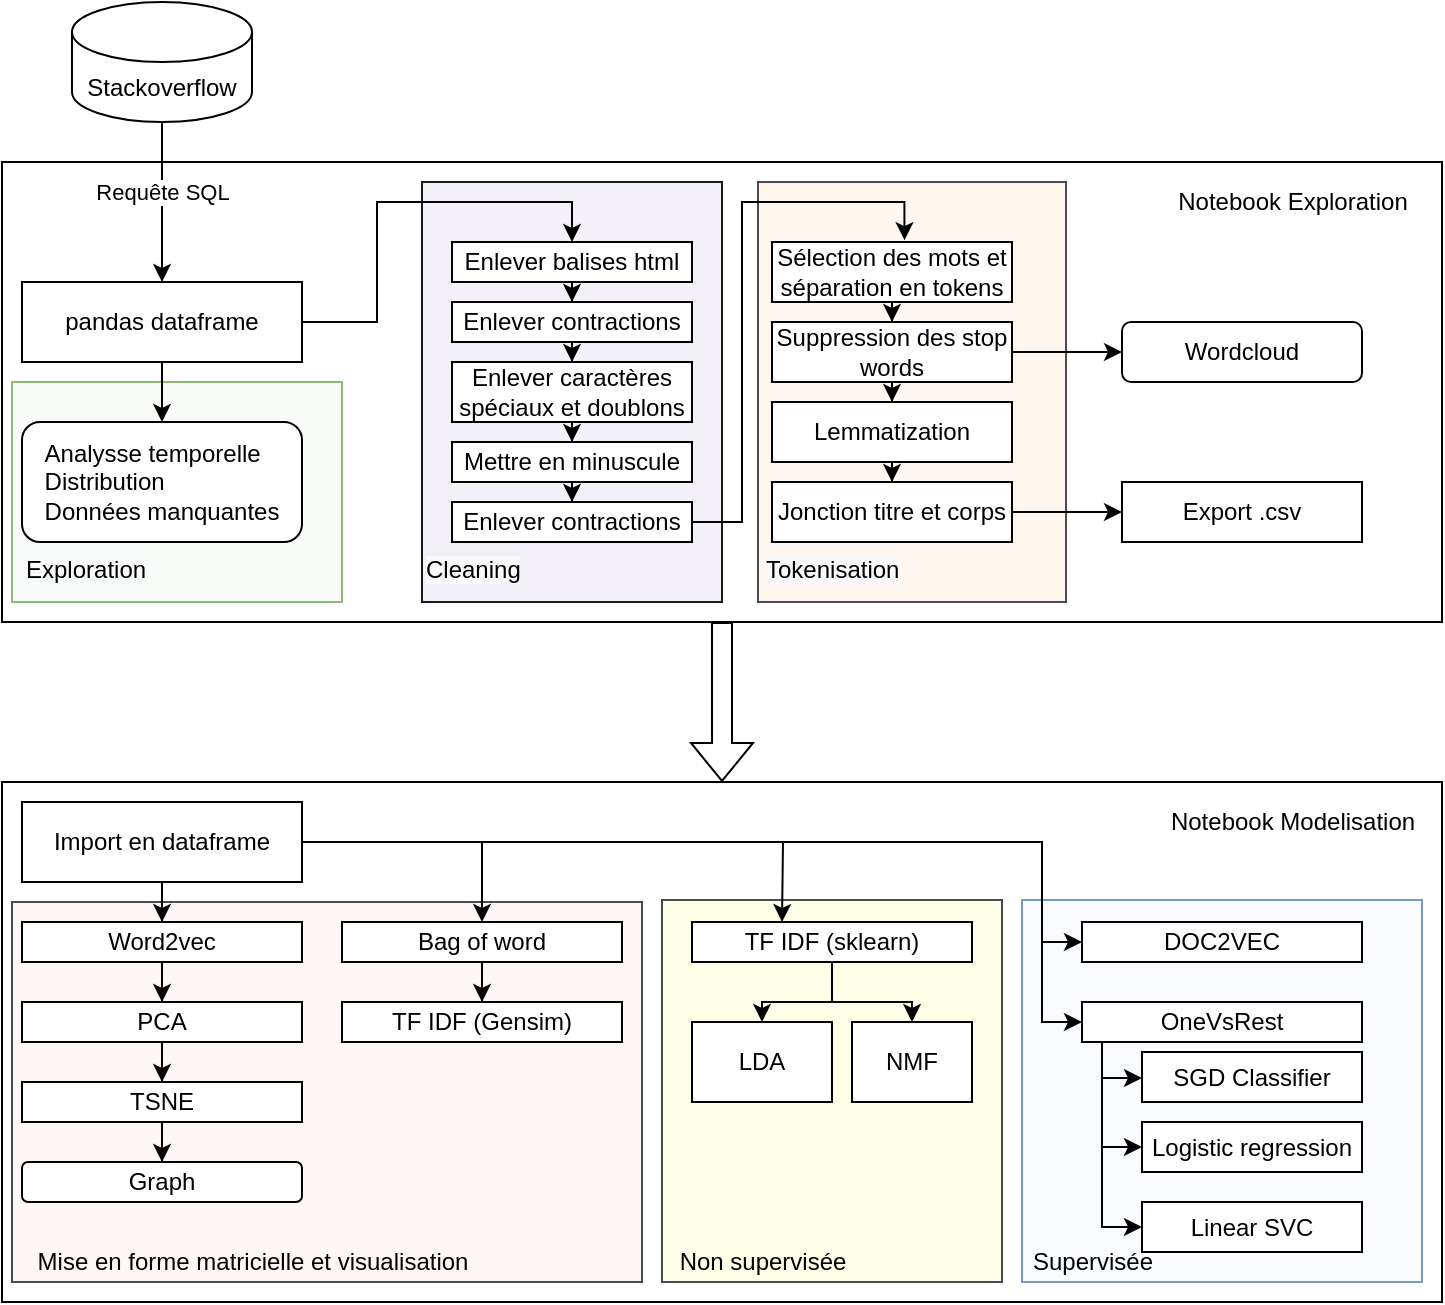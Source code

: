 <mxfile version="14.6.13" type="device"><diagram id="C5RBs43oDa-KdzZeNtuy" name="Page-1"><mxGraphModel dx="781" dy="1184" grid="1" gridSize="10" guides="1" tooltips="1" connect="1" arrows="1" fold="1" page="1" pageScale="1" pageWidth="827" pageHeight="1169" math="0" shadow="0"><root><mxCell id="WIyWlLk6GJQsqaUBKTNV-0"/><mxCell id="WIyWlLk6GJQsqaUBKTNV-1" parent="WIyWlLk6GJQsqaUBKTNV-0"/><mxCell id="lWcucN2lmPrpPb8wHo-d-7" value="" style="rounded=0;whiteSpace=wrap;html=1;strokeColor=#000000;fillColor=none;editable=0;expand=0;" parent="WIyWlLk6GJQsqaUBKTNV-1" vertex="1"><mxGeometry x="60" y="430" width="720" height="260" as="geometry"/></mxCell><mxCell id="lWcucN2lmPrpPb8wHo-d-5" value="" style="rounded=0;whiteSpace=wrap;html=1;strokeColor=#000000;fillColor=none;" parent="WIyWlLk6GJQsqaUBKTNV-1" vertex="1"><mxGeometry x="60" y="120" width="720" height="230" as="geometry"/></mxCell><mxCell id="nQkJPx8Cs3Z7tnDmuNYL-97" value="" style="rounded=0;whiteSpace=wrap;html=1;fillColor=#d5e8d4;opacity=90;fillOpacity=20;strokeColor=#82b366;" vertex="1" parent="WIyWlLk6GJQsqaUBKTNV-1"><mxGeometry x="65" y="230" width="165" height="110" as="geometry"/></mxCell><mxCell id="nQkJPx8Cs3Z7tnDmuNYL-96" value="" style="rounded=0;whiteSpace=wrap;html=1;fillColor=#C3ABD0;opacity=90;fillOpacity=20;" vertex="1" parent="WIyWlLk6GJQsqaUBKTNV-1"><mxGeometry x="270" y="130" width="150" height="210" as="geometry"/></mxCell><mxCell id="nQkJPx8Cs3Z7tnDmuNYL-94" value="" style="rounded=0;whiteSpace=wrap;html=1;fillColor=#ffcc99;opacity=90;fillOpacity=20;strokeColor=#36393d;" vertex="1" parent="WIyWlLk6GJQsqaUBKTNV-1"><mxGeometry x="438" y="130" width="154" height="210" as="geometry"/></mxCell><mxCell id="nQkJPx8Cs3Z7tnDmuNYL-78" value="" style="rounded=0;whiteSpace=wrap;html=1;fillColor=#dae8fc;opacity=90;fillOpacity=20;strokeColor=#6c8ebf;" vertex="1" parent="WIyWlLk6GJQsqaUBKTNV-1"><mxGeometry x="570" y="489" width="200" height="191" as="geometry"/></mxCell><mxCell id="nQkJPx8Cs3Z7tnDmuNYL-77" value="" style="rounded=0;whiteSpace=wrap;html=1;fillColor=#ffff88;opacity=90;fillOpacity=20;strokeColor=#36393d;" vertex="1" parent="WIyWlLk6GJQsqaUBKTNV-1"><mxGeometry x="390" y="489" width="170" height="191" as="geometry"/></mxCell><mxCell id="nQkJPx8Cs3Z7tnDmuNYL-72" value="" style="rounded=0;whiteSpace=wrap;html=1;fillColor=#ffcccc;opacity=90;fillOpacity=20;strokeColor=#36393d;" vertex="1" parent="WIyWlLk6GJQsqaUBKTNV-1"><mxGeometry x="65" y="490" width="315" height="190" as="geometry"/></mxCell><mxCell id="nQkJPx8Cs3Z7tnDmuNYL-49" value="" style="edgeStyle=orthogonalEdgeStyle;rounded=0;orthogonalLoop=1;jettySize=auto;html=1;shape=flexArrow;" edge="1" parent="WIyWlLk6GJQsqaUBKTNV-1" source="lWcucN2lmPrpPb8wHo-d-5" target="lWcucN2lmPrpPb8wHo-d-7"><mxGeometry relative="1" as="geometry"/></mxCell><mxCell id="nQkJPx8Cs3Z7tnDmuNYL-1" style="edgeStyle=orthogonalEdgeStyle;rounded=0;orthogonalLoop=1;jettySize=auto;html=1;exitX=1;exitY=0.5;exitDx=0;exitDy=0;entryX=0.5;entryY=0;entryDx=0;entryDy=0;" edge="1" parent="WIyWlLk6GJQsqaUBKTNV-1" source="WIyWlLk6GJQsqaUBKTNV-3" target="ywURGTPQIxwYB4-M5F_n-0"><mxGeometry relative="1" as="geometry"/></mxCell><mxCell id="nQkJPx8Cs3Z7tnDmuNYL-4" value="" style="edgeStyle=orthogonalEdgeStyle;rounded=0;orthogonalLoop=1;jettySize=auto;html=1;" edge="1" parent="WIyWlLk6GJQsqaUBKTNV-1" source="WIyWlLk6GJQsqaUBKTNV-3" target="lWcucN2lmPrpPb8wHo-d-3"><mxGeometry relative="1" as="geometry"/></mxCell><mxCell id="nQkJPx8Cs3Z7tnDmuNYL-5" style="edgeStyle=orthogonalEdgeStyle;rounded=0;orthogonalLoop=1;jettySize=auto;html=1;exitX=1;exitY=0.5;exitDx=0;exitDy=0;" edge="1" parent="WIyWlLk6GJQsqaUBKTNV-1" source="WIyWlLk6GJQsqaUBKTNV-3"><mxGeometry relative="1" as="geometry"><mxPoint x="200" y="200.333" as="targetPoint"/></mxGeometry></mxCell><mxCell id="WIyWlLk6GJQsqaUBKTNV-3" value="pandas dataframe" style="rounded=0;whiteSpace=wrap;html=1;fontSize=12;glass=0;strokeWidth=1;shadow=0;" parent="WIyWlLk6GJQsqaUBKTNV-1" vertex="1"><mxGeometry x="70" y="180" width="140" height="40" as="geometry"/></mxCell><mxCell id="lWcucN2lmPrpPb8wHo-d-1" value="" style="edgeStyle=orthogonalEdgeStyle;rounded=0;orthogonalLoop=1;jettySize=auto;html=1;" parent="WIyWlLk6GJQsqaUBKTNV-1" source="lWcucN2lmPrpPb8wHo-d-0" target="WIyWlLk6GJQsqaUBKTNV-3" edge="1"><mxGeometry relative="1" as="geometry"/></mxCell><mxCell id="nQkJPx8Cs3Z7tnDmuNYL-93" value="Requête SQL" style="edgeLabel;html=1;align=center;verticalAlign=middle;resizable=0;points=[];" vertex="1" connectable="0" parent="lWcucN2lmPrpPb8wHo-d-1"><mxGeometry x="-0.775" y="-2" relative="1" as="geometry"><mxPoint x="2" y="26" as="offset"/></mxGeometry></mxCell><mxCell id="lWcucN2lmPrpPb8wHo-d-0" value="Stackoverflow" style="shape=cylinder3;whiteSpace=wrap;html=1;boundedLbl=1;backgroundOutline=1;size=15;" parent="WIyWlLk6GJQsqaUBKTNV-1" vertex="1"><mxGeometry x="95" y="40" width="90" height="60" as="geometry"/></mxCell><mxCell id="lWcucN2lmPrpPb8wHo-d-3" value="&lt;div style=&quot;text-align: left&quot;&gt;&lt;span&gt;Analysse temporelle&lt;/span&gt;&lt;/div&gt;&lt;span&gt;&lt;div style=&quot;text-align: left&quot;&gt;&lt;span&gt;Distribution&lt;/span&gt;&lt;/div&gt;&lt;/span&gt;&lt;span&gt;&lt;div style=&quot;text-align: left&quot;&gt;&lt;span&gt;Données manquantes&lt;/span&gt;&lt;/div&gt;&lt;/span&gt;" style="rounded=1;whiteSpace=wrap;html=1;fontSize=12;glass=0;strokeWidth=1;shadow=0;align=center;" parent="WIyWlLk6GJQsqaUBKTNV-1" vertex="1"><mxGeometry x="70" y="250" width="140" height="60" as="geometry"/></mxCell><mxCell id="lWcucN2lmPrpPb8wHo-d-6" value="Notebook Exploration" style="text;html=1;align=center;verticalAlign=middle;resizable=0;points=[];autosize=1;strokeColor=none;" parent="WIyWlLk6GJQsqaUBKTNV-1" vertex="1"><mxGeometry x="640" y="130" width="130" height="20" as="geometry"/></mxCell><mxCell id="lWcucN2lmPrpPb8wHo-d-12" value="Notebook Modelisation" style="text;html=1;align=center;verticalAlign=middle;resizable=0;points=[];autosize=1;strokeColor=none;" parent="WIyWlLk6GJQsqaUBKTNV-1" vertex="1"><mxGeometry x="635" y="440" width="140" height="20" as="geometry"/></mxCell><mxCell id="nQkJPx8Cs3Z7tnDmuNYL-8" style="edgeStyle=orthogonalEdgeStyle;rounded=0;orthogonalLoop=1;jettySize=auto;html=1;entryX=0.5;entryY=0;entryDx=0;entryDy=0;" edge="1" parent="WIyWlLk6GJQsqaUBKTNV-1" source="ywURGTPQIxwYB4-M5F_n-0" target="nQkJPx8Cs3Z7tnDmuNYL-7"><mxGeometry relative="1" as="geometry"/></mxCell><mxCell id="ywURGTPQIxwYB4-M5F_n-0" value="Enlever balises html&lt;br&gt;" style="rounded=0;whiteSpace=wrap;html=1;fontSize=12;glass=0;strokeWidth=1;shadow=0;" parent="WIyWlLk6GJQsqaUBKTNV-1" vertex="1"><mxGeometry x="285" y="160" width="120" height="20" as="geometry"/></mxCell><mxCell id="nQkJPx8Cs3Z7tnDmuNYL-3" value="&lt;span style=&quot;color: rgb(0, 0, 0); font-family: helvetica; font-size: 12px; font-style: normal; font-weight: 400; letter-spacing: normal; text-align: center; text-indent: 0px; text-transform: none; word-spacing: 0px; background-color: rgb(248, 249, 250); display: inline; float: none;&quot;&gt;Exploration&lt;/span&gt;" style="text;whiteSpace=wrap;html=1;" vertex="1" parent="WIyWlLk6GJQsqaUBKTNV-1"><mxGeometry x="70" y="310" width="90" height="30" as="geometry"/></mxCell><mxCell id="nQkJPx8Cs3Z7tnDmuNYL-6" value="&lt;span style=&quot;color: rgb(0 , 0 , 0) ; font-size: 12px ; font-style: normal ; font-weight: 400 ; letter-spacing: normal ; text-align: center ; text-indent: 0px ; text-transform: none ; word-spacing: 0px ; font-family: &amp;#34;helvetica&amp;#34; ; background-color: rgb(248 , 249 , 250) ; display: inline ; float: none&quot;&gt;Cleaning&lt;/span&gt;" style="text;whiteSpace=wrap;html=1;" vertex="1" parent="WIyWlLk6GJQsqaUBKTNV-1"><mxGeometry x="270" y="310" width="70" height="30" as="geometry"/></mxCell><mxCell id="nQkJPx8Cs3Z7tnDmuNYL-15" value="" style="edgeStyle=orthogonalEdgeStyle;rounded=0;orthogonalLoop=1;jettySize=auto;html=1;" edge="1" parent="WIyWlLk6GJQsqaUBKTNV-1" source="nQkJPx8Cs3Z7tnDmuNYL-7" target="nQkJPx8Cs3Z7tnDmuNYL-11"><mxGeometry relative="1" as="geometry"/></mxCell><mxCell id="nQkJPx8Cs3Z7tnDmuNYL-7" value="Enlever contractions" style="rounded=0;whiteSpace=wrap;html=1;fontSize=12;glass=0;strokeWidth=1;shadow=0;" vertex="1" parent="WIyWlLk6GJQsqaUBKTNV-1"><mxGeometry x="285" y="190" width="120" height="20" as="geometry"/></mxCell><mxCell id="nQkJPx8Cs3Z7tnDmuNYL-16" value="" style="edgeStyle=orthogonalEdgeStyle;rounded=0;orthogonalLoop=1;jettySize=auto;html=1;entryX=0.5;entryY=0;entryDx=0;entryDy=0;" edge="1" parent="WIyWlLk6GJQsqaUBKTNV-1" source="nQkJPx8Cs3Z7tnDmuNYL-11" target="nQkJPx8Cs3Z7tnDmuNYL-12"><mxGeometry relative="1" as="geometry"><mxPoint x="485" y="235" as="targetPoint"/></mxGeometry></mxCell><mxCell id="nQkJPx8Cs3Z7tnDmuNYL-11" value="Enlever caractères spéciaux et doublons" style="rounded=0;whiteSpace=wrap;html=1;fontSize=12;glass=0;strokeWidth=1;shadow=0;" vertex="1" parent="WIyWlLk6GJQsqaUBKTNV-1"><mxGeometry x="285" y="220" width="120" height="30" as="geometry"/></mxCell><mxCell id="nQkJPx8Cs3Z7tnDmuNYL-17" style="edgeStyle=orthogonalEdgeStyle;rounded=0;orthogonalLoop=1;jettySize=auto;html=1;" edge="1" parent="WIyWlLk6GJQsqaUBKTNV-1" source="nQkJPx8Cs3Z7tnDmuNYL-12" target="nQkJPx8Cs3Z7tnDmuNYL-13"><mxGeometry relative="1" as="geometry"/></mxCell><mxCell id="nQkJPx8Cs3Z7tnDmuNYL-12" value="Mettre en minuscule" style="rounded=0;whiteSpace=wrap;html=1;fontSize=12;glass=0;strokeWidth=1;shadow=0;" vertex="1" parent="WIyWlLk6GJQsqaUBKTNV-1"><mxGeometry x="285" y="260" width="120" height="20" as="geometry"/></mxCell><mxCell id="nQkJPx8Cs3Z7tnDmuNYL-20" style="edgeStyle=orthogonalEdgeStyle;rounded=0;orthogonalLoop=1;jettySize=auto;html=1;entryX=0.552;entryY=-0.031;entryDx=0;entryDy=0;entryPerimeter=0;" edge="1" parent="WIyWlLk6GJQsqaUBKTNV-1" source="nQkJPx8Cs3Z7tnDmuNYL-13" target="nQkJPx8Cs3Z7tnDmuNYL-19"><mxGeometry relative="1" as="geometry"><Array as="points"><mxPoint x="430" y="300"/><mxPoint x="430" y="140"/><mxPoint x="511" y="140"/></Array></mxGeometry></mxCell><mxCell id="nQkJPx8Cs3Z7tnDmuNYL-13" value="Enlever contractions" style="rounded=0;whiteSpace=wrap;html=1;fontSize=12;glass=0;strokeWidth=1;shadow=0;" vertex="1" parent="WIyWlLk6GJQsqaUBKTNV-1"><mxGeometry x="285" y="290" width="120" height="20" as="geometry"/></mxCell><mxCell id="nQkJPx8Cs3Z7tnDmuNYL-18" value="&lt;span style=&quot;color: rgb(0 , 0 , 0) ; font-size: 12px ; font-style: normal ; font-weight: 400 ; letter-spacing: normal ; text-align: center ; text-indent: 0px ; text-transform: none ; word-spacing: 0px ; font-family: &amp;#34;helvetica&amp;#34; ; background-color: rgb(248 , 249 , 250) ; display: inline ; float: none&quot;&gt;Tokenisation&lt;/span&gt;" style="text;whiteSpace=wrap;html=1;" vertex="1" parent="WIyWlLk6GJQsqaUBKTNV-1"><mxGeometry x="440" y="310" width="70" height="30" as="geometry"/></mxCell><mxCell id="nQkJPx8Cs3Z7tnDmuNYL-31" style="edgeStyle=orthogonalEdgeStyle;rounded=0;orthogonalLoop=1;jettySize=auto;html=1;entryX=0.5;entryY=0;entryDx=0;entryDy=0;" edge="1" parent="WIyWlLk6GJQsqaUBKTNV-1" source="nQkJPx8Cs3Z7tnDmuNYL-19" target="nQkJPx8Cs3Z7tnDmuNYL-23"><mxGeometry relative="1" as="geometry"/></mxCell><mxCell id="nQkJPx8Cs3Z7tnDmuNYL-19" value="Sélection des mots et séparation en tokens" style="rounded=0;whiteSpace=wrap;html=1;fontSize=12;glass=0;strokeWidth=1;shadow=0;" vertex="1" parent="WIyWlLk6GJQsqaUBKTNV-1"><mxGeometry x="445" y="160" width="120" height="30" as="geometry"/></mxCell><mxCell id="nQkJPx8Cs3Z7tnDmuNYL-28" style="edgeStyle=orthogonalEdgeStyle;rounded=0;orthogonalLoop=1;jettySize=auto;html=1;entryX=0.5;entryY=0;entryDx=0;entryDy=0;" edge="1" parent="WIyWlLk6GJQsqaUBKTNV-1" source="nQkJPx8Cs3Z7tnDmuNYL-23" target="nQkJPx8Cs3Z7tnDmuNYL-24"><mxGeometry relative="1" as="geometry"/></mxCell><mxCell id="nQkJPx8Cs3Z7tnDmuNYL-32" style="edgeStyle=orthogonalEdgeStyle;rounded=0;orthogonalLoop=1;jettySize=auto;html=1;" edge="1" parent="WIyWlLk6GJQsqaUBKTNV-1" source="nQkJPx8Cs3Z7tnDmuNYL-23" target="nQkJPx8Cs3Z7tnDmuNYL-25"><mxGeometry relative="1" as="geometry"/></mxCell><mxCell id="nQkJPx8Cs3Z7tnDmuNYL-23" value="Suppression des stop words" style="rounded=0;whiteSpace=wrap;html=1;fontSize=12;glass=0;strokeWidth=1;shadow=0;" vertex="1" parent="WIyWlLk6GJQsqaUBKTNV-1"><mxGeometry x="445" y="200" width="120" height="30" as="geometry"/></mxCell><mxCell id="nQkJPx8Cs3Z7tnDmuNYL-29" style="edgeStyle=orthogonalEdgeStyle;rounded=0;orthogonalLoop=1;jettySize=auto;html=1;entryX=0.5;entryY=0;entryDx=0;entryDy=0;" edge="1" parent="WIyWlLk6GJQsqaUBKTNV-1" source="nQkJPx8Cs3Z7tnDmuNYL-24" target="nQkJPx8Cs3Z7tnDmuNYL-26"><mxGeometry relative="1" as="geometry"/></mxCell><mxCell id="nQkJPx8Cs3Z7tnDmuNYL-24" value="Lemmatization" style="rounded=0;whiteSpace=wrap;html=1;fontSize=12;glass=0;strokeWidth=1;shadow=0;" vertex="1" parent="WIyWlLk6GJQsqaUBKTNV-1"><mxGeometry x="445" y="240" width="120" height="30" as="geometry"/></mxCell><mxCell id="nQkJPx8Cs3Z7tnDmuNYL-25" value="Wordcloud" style="rounded=1;whiteSpace=wrap;html=1;fontSize=12;glass=0;strokeWidth=1;shadow=0;" vertex="1" parent="WIyWlLk6GJQsqaUBKTNV-1"><mxGeometry x="620" y="200" width="120" height="30" as="geometry"/></mxCell><mxCell id="nQkJPx8Cs3Z7tnDmuNYL-35" value="" style="edgeStyle=orthogonalEdgeStyle;rounded=0;orthogonalLoop=1;jettySize=auto;html=1;" edge="1" parent="WIyWlLk6GJQsqaUBKTNV-1" source="nQkJPx8Cs3Z7tnDmuNYL-26" target="nQkJPx8Cs3Z7tnDmuNYL-33"><mxGeometry relative="1" as="geometry"/></mxCell><mxCell id="nQkJPx8Cs3Z7tnDmuNYL-26" value="Jonction titre et corps" style="rounded=0;whiteSpace=wrap;html=1;fontSize=12;glass=0;strokeWidth=1;shadow=0;" vertex="1" parent="WIyWlLk6GJQsqaUBKTNV-1"><mxGeometry x="445" y="280" width="120" height="30" as="geometry"/></mxCell><mxCell id="nQkJPx8Cs3Z7tnDmuNYL-33" value="Export .csv" style="rounded=0;whiteSpace=wrap;html=1;fontSize=12;glass=0;strokeWidth=1;shadow=0;" vertex="1" parent="WIyWlLk6GJQsqaUBKTNV-1"><mxGeometry x="620" y="280" width="120" height="30" as="geometry"/></mxCell><mxCell id="nQkJPx8Cs3Z7tnDmuNYL-59" style="edgeStyle=orthogonalEdgeStyle;rounded=0;orthogonalLoop=1;jettySize=auto;html=1;entryX=0.5;entryY=0;entryDx=0;entryDy=0;strokeColor=#000000;" edge="1" parent="WIyWlLk6GJQsqaUBKTNV-1" source="nQkJPx8Cs3Z7tnDmuNYL-36" target="nQkJPx8Cs3Z7tnDmuNYL-56"><mxGeometry relative="1" as="geometry"/></mxCell><mxCell id="nQkJPx8Cs3Z7tnDmuNYL-65" style="edgeStyle=orthogonalEdgeStyle;rounded=0;orthogonalLoop=1;jettySize=auto;html=1;entryX=0.5;entryY=0;entryDx=0;entryDy=0;strokeColor=#000000;" edge="1" parent="WIyWlLk6GJQsqaUBKTNV-1" source="nQkJPx8Cs3Z7tnDmuNYL-36" target="nQkJPx8Cs3Z7tnDmuNYL-50"><mxGeometry relative="1" as="geometry"/></mxCell><mxCell id="nQkJPx8Cs3Z7tnDmuNYL-66" style="edgeStyle=orthogonalEdgeStyle;rounded=0;orthogonalLoop=1;jettySize=auto;html=1;entryX=0.5;entryY=0;entryDx=0;entryDy=0;strokeColor=#000000;" edge="1" parent="WIyWlLk6GJQsqaUBKTNV-1" source="nQkJPx8Cs3Z7tnDmuNYL-36"><mxGeometry relative="1" as="geometry"><mxPoint x="450" y="500" as="targetPoint"/></mxGeometry></mxCell><mxCell id="nQkJPx8Cs3Z7tnDmuNYL-79" style="edgeStyle=orthogonalEdgeStyle;rounded=0;orthogonalLoop=1;jettySize=auto;html=1;entryX=0;entryY=0.5;entryDx=0;entryDy=0;strokeColor=#000000;" edge="1" parent="WIyWlLk6GJQsqaUBKTNV-1" source="nQkJPx8Cs3Z7tnDmuNYL-36" target="nQkJPx8Cs3Z7tnDmuNYL-69"><mxGeometry relative="1" as="geometry"><Array as="points"><mxPoint x="580" y="460"/><mxPoint x="580" y="510"/></Array></mxGeometry></mxCell><mxCell id="nQkJPx8Cs3Z7tnDmuNYL-84" style="edgeStyle=orthogonalEdgeStyle;rounded=0;orthogonalLoop=1;jettySize=auto;html=1;entryX=0;entryY=0.5;entryDx=0;entryDy=0;strokeColor=#000000;" edge="1" parent="WIyWlLk6GJQsqaUBKTNV-1" source="nQkJPx8Cs3Z7tnDmuNYL-36" target="nQkJPx8Cs3Z7tnDmuNYL-80"><mxGeometry relative="1" as="geometry"><Array as="points"><mxPoint x="580" y="460"/><mxPoint x="580" y="550"/></Array></mxGeometry></mxCell><mxCell id="nQkJPx8Cs3Z7tnDmuNYL-36" value="Import en dataframe" style="rounded=0;whiteSpace=wrap;html=1;fontSize=12;glass=0;strokeWidth=1;shadow=0;" vertex="1" parent="WIyWlLk6GJQsqaUBKTNV-1"><mxGeometry x="70" y="440" width="140" height="40" as="geometry"/></mxCell><mxCell id="nQkJPx8Cs3Z7tnDmuNYL-60" style="edgeStyle=orthogonalEdgeStyle;rounded=0;orthogonalLoop=1;jettySize=auto;html=1;entryX=0.5;entryY=0;entryDx=0;entryDy=0;strokeColor=#000000;" edge="1" parent="WIyWlLk6GJQsqaUBKTNV-1" source="nQkJPx8Cs3Z7tnDmuNYL-50" target="nQkJPx8Cs3Z7tnDmuNYL-51"><mxGeometry relative="1" as="geometry"/></mxCell><mxCell id="nQkJPx8Cs3Z7tnDmuNYL-50" value="Bag of word" style="rounded=0;whiteSpace=wrap;html=1;fontSize=12;glass=0;strokeWidth=1;shadow=0;" vertex="1" parent="WIyWlLk6GJQsqaUBKTNV-1"><mxGeometry x="230" y="500" width="140" height="20" as="geometry"/></mxCell><mxCell id="nQkJPx8Cs3Z7tnDmuNYL-51" value="TF IDF (Gensim)" style="rounded=0;whiteSpace=wrap;html=1;fontSize=12;glass=0;strokeWidth=1;shadow=0;" vertex="1" parent="WIyWlLk6GJQsqaUBKTNV-1"><mxGeometry x="230" y="540" width="140" height="20" as="geometry"/></mxCell><mxCell id="nQkJPx8Cs3Z7tnDmuNYL-55" style="edgeStyle=orthogonalEdgeStyle;rounded=0;orthogonalLoop=1;jettySize=auto;html=1;entryX=0.5;entryY=0;entryDx=0;entryDy=0;strokeColor=#000000;" edge="1" parent="WIyWlLk6GJQsqaUBKTNV-1" source="nQkJPx8Cs3Z7tnDmuNYL-52" target="nQkJPx8Cs3Z7tnDmuNYL-53"><mxGeometry relative="1" as="geometry"/></mxCell><mxCell id="nQkJPx8Cs3Z7tnDmuNYL-52" value="PCA" style="rounded=0;whiteSpace=wrap;html=1;fontSize=12;glass=0;strokeWidth=1;shadow=0;" vertex="1" parent="WIyWlLk6GJQsqaUBKTNV-1"><mxGeometry x="70" y="540" width="140" height="20" as="geometry"/></mxCell><mxCell id="nQkJPx8Cs3Z7tnDmuNYL-70" style="edgeStyle=orthogonalEdgeStyle;rounded=0;orthogonalLoop=1;jettySize=auto;html=1;entryX=0.5;entryY=0;entryDx=0;entryDy=0;strokeColor=#000000;" edge="1" parent="WIyWlLk6GJQsqaUBKTNV-1" source="nQkJPx8Cs3Z7tnDmuNYL-53" target="nQkJPx8Cs3Z7tnDmuNYL-54"><mxGeometry relative="1" as="geometry"/></mxCell><mxCell id="nQkJPx8Cs3Z7tnDmuNYL-53" value="TSNE" style="rounded=0;whiteSpace=wrap;html=1;fontSize=12;glass=0;strokeWidth=1;shadow=0;" vertex="1" parent="WIyWlLk6GJQsqaUBKTNV-1"><mxGeometry x="70" y="580" width="140" height="20" as="geometry"/></mxCell><mxCell id="nQkJPx8Cs3Z7tnDmuNYL-54" value="Graph" style="rounded=1;whiteSpace=wrap;html=1;fontSize=12;glass=0;strokeWidth=1;shadow=0;" vertex="1" parent="WIyWlLk6GJQsqaUBKTNV-1"><mxGeometry x="70" y="620" width="140" height="20" as="geometry"/></mxCell><mxCell id="nQkJPx8Cs3Z7tnDmuNYL-57" style="edgeStyle=orthogonalEdgeStyle;rounded=0;orthogonalLoop=1;jettySize=auto;html=1;entryX=0.5;entryY=0;entryDx=0;entryDy=0;strokeColor=#000000;" edge="1" parent="WIyWlLk6GJQsqaUBKTNV-1" source="nQkJPx8Cs3Z7tnDmuNYL-56" target="nQkJPx8Cs3Z7tnDmuNYL-52"><mxGeometry relative="1" as="geometry"/></mxCell><mxCell id="nQkJPx8Cs3Z7tnDmuNYL-56" value="Word2vec" style="rounded=0;whiteSpace=wrap;html=1;fontSize=12;glass=0;strokeWidth=1;shadow=0;" vertex="1" parent="WIyWlLk6GJQsqaUBKTNV-1"><mxGeometry x="70" y="500" width="140" height="20" as="geometry"/></mxCell><mxCell id="nQkJPx8Cs3Z7tnDmuNYL-64" value="NMF" style="rounded=0;whiteSpace=wrap;html=1;fontSize=12;glass=0;strokeWidth=1;shadow=0;" vertex="1" parent="WIyWlLk6GJQsqaUBKTNV-1"><mxGeometry x="485" y="550" width="60" height="40" as="geometry"/></mxCell><mxCell id="nQkJPx8Cs3Z7tnDmuNYL-69" value="DOC2VEC" style="rounded=0;whiteSpace=wrap;html=1;fontSize=12;glass=0;strokeWidth=1;shadow=0;" vertex="1" parent="WIyWlLk6GJQsqaUBKTNV-1"><mxGeometry x="600" y="500" width="140" height="20" as="geometry"/></mxCell><mxCell id="nQkJPx8Cs3Z7tnDmuNYL-75" style="edgeStyle=orthogonalEdgeStyle;rounded=0;orthogonalLoop=1;jettySize=auto;html=1;strokeColor=#000000;" edge="1" parent="WIyWlLk6GJQsqaUBKTNV-1" source="nQkJPx8Cs3Z7tnDmuNYL-73" target="nQkJPx8Cs3Z7tnDmuNYL-74"><mxGeometry relative="1" as="geometry"/></mxCell><mxCell id="nQkJPx8Cs3Z7tnDmuNYL-76" style="edgeStyle=orthogonalEdgeStyle;rounded=0;orthogonalLoop=1;jettySize=auto;html=1;strokeColor=#000000;" edge="1" parent="WIyWlLk6GJQsqaUBKTNV-1" source="nQkJPx8Cs3Z7tnDmuNYL-73" target="nQkJPx8Cs3Z7tnDmuNYL-64"><mxGeometry relative="1" as="geometry"/></mxCell><mxCell id="nQkJPx8Cs3Z7tnDmuNYL-73" value="TF IDF (sklearn)" style="rounded=0;whiteSpace=wrap;html=1;fontSize=12;glass=0;strokeWidth=1;shadow=0;" vertex="1" parent="WIyWlLk6GJQsqaUBKTNV-1"><mxGeometry x="405" y="500" width="140" height="20" as="geometry"/></mxCell><mxCell id="nQkJPx8Cs3Z7tnDmuNYL-74" value="LDA" style="rounded=0;whiteSpace=wrap;html=1;fontSize=12;glass=0;strokeWidth=1;shadow=0;" vertex="1" parent="WIyWlLk6GJQsqaUBKTNV-1"><mxGeometry x="405" y="550" width="70" height="40" as="geometry"/></mxCell><mxCell id="nQkJPx8Cs3Z7tnDmuNYL-85" style="edgeStyle=orthogonalEdgeStyle;rounded=0;orthogonalLoop=1;jettySize=auto;html=1;entryX=0;entryY=0.5;entryDx=0;entryDy=0;strokeColor=#000000;" edge="1" parent="WIyWlLk6GJQsqaUBKTNV-1" source="nQkJPx8Cs3Z7tnDmuNYL-80" target="nQkJPx8Cs3Z7tnDmuNYL-83"><mxGeometry relative="1" as="geometry"><Array as="points"><mxPoint x="610" y="653"/></Array></mxGeometry></mxCell><mxCell id="nQkJPx8Cs3Z7tnDmuNYL-87" style="edgeStyle=orthogonalEdgeStyle;rounded=0;orthogonalLoop=1;jettySize=auto;html=1;entryX=0;entryY=0.5;entryDx=0;entryDy=0;strokeColor=#000000;" edge="1" parent="WIyWlLk6GJQsqaUBKTNV-1" source="nQkJPx8Cs3Z7tnDmuNYL-80" target="nQkJPx8Cs3Z7tnDmuNYL-82"><mxGeometry relative="1" as="geometry"><Array as="points"><mxPoint x="610" y="613"/></Array></mxGeometry></mxCell><mxCell id="nQkJPx8Cs3Z7tnDmuNYL-89" style="edgeStyle=orthogonalEdgeStyle;rounded=0;orthogonalLoop=1;jettySize=auto;html=1;entryX=0;entryY=0.5;entryDx=0;entryDy=0;strokeColor=#000000;" edge="1" parent="WIyWlLk6GJQsqaUBKTNV-1" source="nQkJPx8Cs3Z7tnDmuNYL-80" target="nQkJPx8Cs3Z7tnDmuNYL-81"><mxGeometry relative="1" as="geometry"><Array as="points"><mxPoint x="610" y="578"/><mxPoint x="630" y="578"/></Array></mxGeometry></mxCell><mxCell id="nQkJPx8Cs3Z7tnDmuNYL-80" value="OneVsRest" style="rounded=0;whiteSpace=wrap;html=1;fontSize=12;glass=0;strokeWidth=1;shadow=0;" vertex="1" parent="WIyWlLk6GJQsqaUBKTNV-1"><mxGeometry x="600" y="540" width="140" height="20" as="geometry"/></mxCell><mxCell id="nQkJPx8Cs3Z7tnDmuNYL-81" value="SGD Classifier" style="rounded=0;whiteSpace=wrap;html=1;fontSize=12;glass=0;strokeWidth=1;shadow=0;" vertex="1" parent="WIyWlLk6GJQsqaUBKTNV-1"><mxGeometry x="630" y="565" width="110" height="25" as="geometry"/></mxCell><mxCell id="nQkJPx8Cs3Z7tnDmuNYL-82" value="Logistic regression" style="rounded=0;whiteSpace=wrap;html=1;fontSize=12;glass=0;strokeWidth=1;shadow=0;" vertex="1" parent="WIyWlLk6GJQsqaUBKTNV-1"><mxGeometry x="630" y="600" width="110" height="25" as="geometry"/></mxCell><mxCell id="nQkJPx8Cs3Z7tnDmuNYL-83" value="Linear SVC" style="rounded=0;whiteSpace=wrap;html=1;fontSize=12;glass=0;strokeWidth=1;shadow=0;" vertex="1" parent="WIyWlLk6GJQsqaUBKTNV-1"><mxGeometry x="630" y="640" width="110" height="25" as="geometry"/></mxCell><mxCell id="nQkJPx8Cs3Z7tnDmuNYL-90" value="Mise en forme matricielle et visualisation" style="text;html=1;align=center;verticalAlign=middle;resizable=0;points=[];autosize=1;strokeColor=none;" vertex="1" parent="WIyWlLk6GJQsqaUBKTNV-1"><mxGeometry x="70" y="660" width="230" height="20" as="geometry"/></mxCell><mxCell id="nQkJPx8Cs3Z7tnDmuNYL-91" value="Non supervisée" style="text;html=1;align=center;verticalAlign=middle;resizable=0;points=[];autosize=1;strokeColor=none;" vertex="1" parent="WIyWlLk6GJQsqaUBKTNV-1"><mxGeometry x="390" y="660" width="100" height="20" as="geometry"/></mxCell><mxCell id="nQkJPx8Cs3Z7tnDmuNYL-92" value="Supervisée" style="text;html=1;align=center;verticalAlign=middle;resizable=0;points=[];autosize=1;strokeColor=none;" vertex="1" parent="WIyWlLk6GJQsqaUBKTNV-1"><mxGeometry x="565" y="660" width="80" height="20" as="geometry"/></mxCell></root></mxGraphModel></diagram></mxfile>